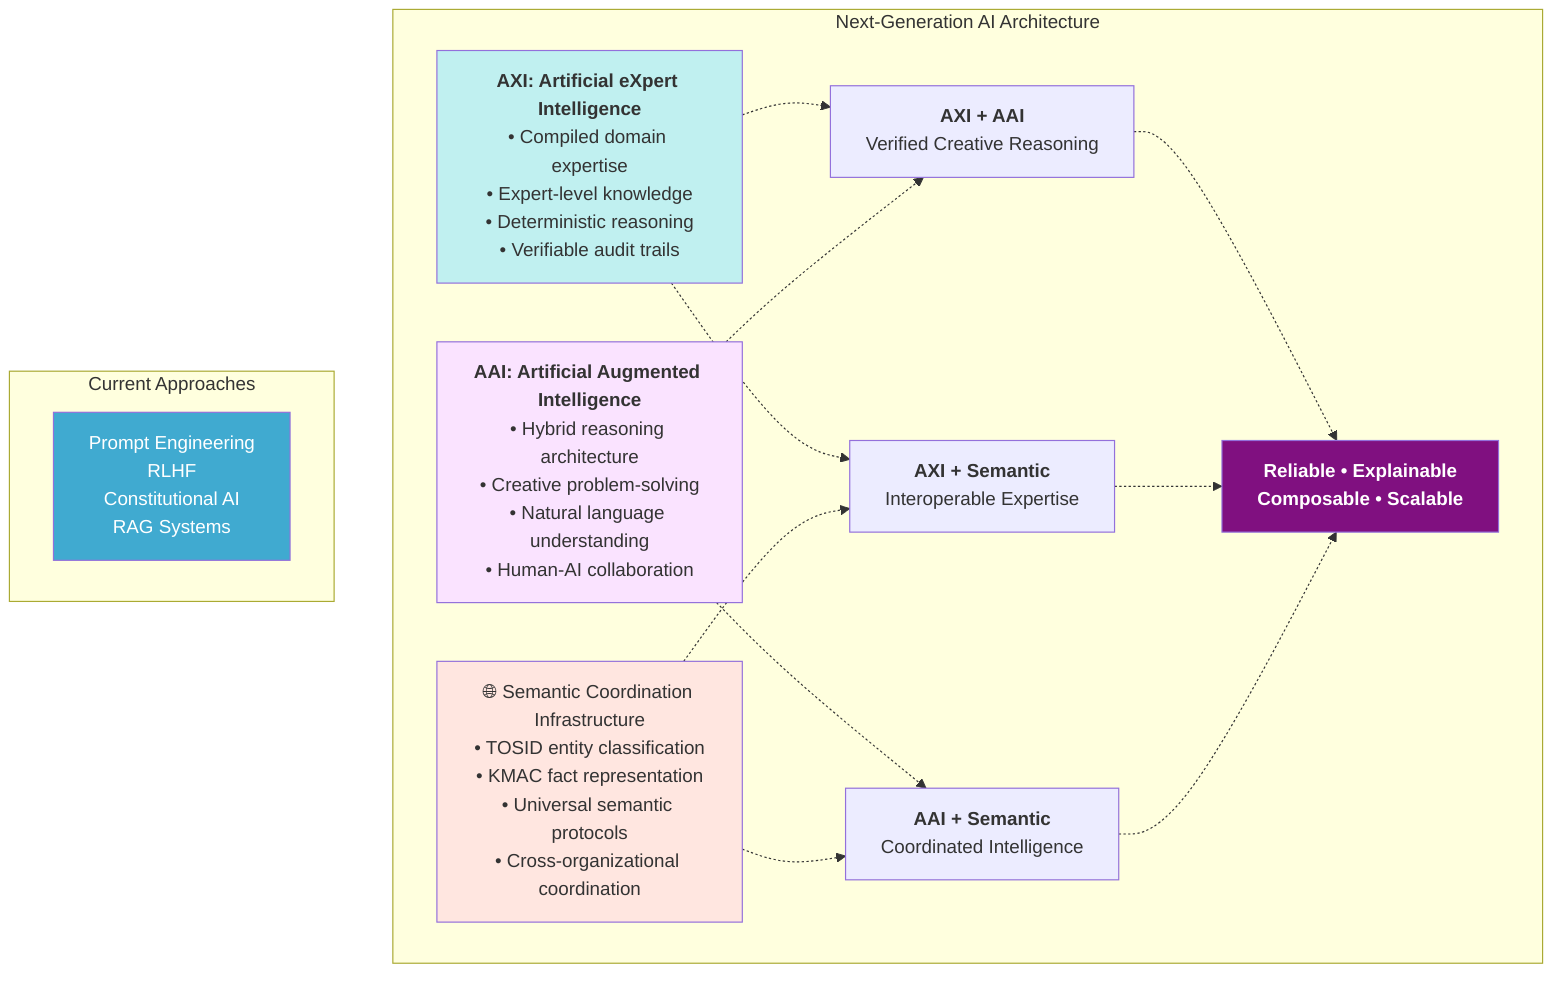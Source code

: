 graph TB
    subgraph "Next-Generation AI Architecture"
        AXI["<b>AXI: Artificial eXpert Intelligence</b><br/>• Compiled domain expertise<br/>• Expert-level knowledge<br/>• Deterministic reasoning<br/>• Verifiable audit trails"]
        
        AAI["<b>AAI: Artificial Augmented Intelligence</b><br/>• Hybrid reasoning architecture<br/>• Creative problem-solving<br/>• Natural language understanding<br/>• Human-AI collaboration"]
        
        SEM["🌐 Semantic Coordination Infrastructure<br/>• TOSID entity classification<br/>• KMAC fact representation<br/>• Universal semantic protocols<br/>• Cross-organizational coordination"]
        
        INT1["<b>AXI + AAI</b><br/>Verified Creative Reasoning"]
        INT2["<b>AXI + Semantic</b><br/>Interoperable Expertise"]
        INT3["<b>AAI + Semantic</b><br/>Coordinated Intelligence"]
        CORE["<b>Reliable • Explainable<br/>Composable • Scalable</b>"]
    end
    
    subgraph "Current Approaches"
        CURR["Prompt Engineering<br/>RLHF<br/>Constitutional AI<br/>RAG Systems"]
    end
    
    AXI -.-> INT1
    AAI -.-> INT1
    AXI -.-> INT2
    SEM -.-> INT2
    AAI -.-> INT3
    SEM -.-> INT3
    INT1 -.-> CORE
    INT2 -.-> CORE
    INT3 -.-> CORE
    
    style AXI fill:#C0F0F0
    style AAI fill:#FAE3FF
    style SEM fill:#FFE6E0
    style CORE fill:#801080,color:#fff
    style CURR fill:#40AAD0,color:#fff